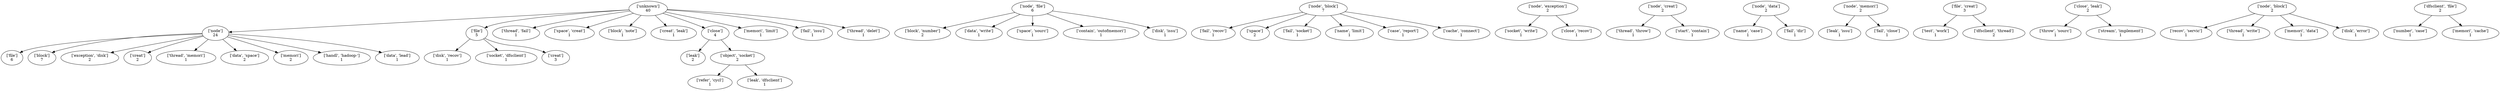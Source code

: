 strict digraph  {
	"['unknown']
40" -> "['node']
24";
	"['unknown']
40" -> "['file']
5";
	"['unknown']
40" -> "['thread', 'fail']
1";
	"['unknown']
40" -> "['space', 'creat']
1";
	"['unknown']
40" -> "['block', 'note']
1";
	"['unknown']
40" -> "['creat', 'leak']
1";
	"['unknown']
40" -> "['close']
4";
	"['unknown']
40" -> "['memori', 'limit']
1";
	"['unknown']
40" -> "['fail', 'issu']
1";
	"['unknown']
40" -> "['thread', 'delet']
1";
	"['node']
24" -> "['file']
6";
	"['node']
24" -> "['block']
7";
	"['node']
24" -> "['exception', 'disk']
2";
	"['node']
24" -> "['creat']
2";
	"['node']
24" -> "['thread', 'memori']
1";
	"['node']
24" -> "['data', 'space']
2";
	"['node']
24" -> "['memori']
2";
	"['node']
24" -> "['handl', 'hadoop-']
1";
	"['node']
24" -> "['data', 'lead']
1";
	"['file']
5" -> "['disk', 'recov']
1";
	"['file']
5" -> "['socket', 'dfsclient']
1";
	"['file']
5" -> "['creat']
3";
	"['close']
4" -> "['leak']
2";
	"['close']
4" -> "['object', 'socket']
2";
	"['object', 'socket']
2" -> "['refer', 'cycl']
1";
	"['object', 'socket']
2" -> "['leak', 'dfsclient']
1";
	"['node', 'file']
6" -> "['block', 'number']
2";
	"['node', 'file']
6" -> "['data', 'write']
1";
	"['node', 'file']
6" -> "['space', 'sourc']
1";
	"['node', 'file']
6" -> "['contain', 'outofmemori']
1";
	"['node', 'file']
6" -> "['disk', 'issu']
1";
	"['node', 'block']
7" -> "['fail', 'recov']
1";
	"['node', 'block']
7" -> "['space']
2";
	"['node', 'block']
7" -> "['fail', 'socket']
1";
	"['node', 'block']
7" -> "['name', 'limit']
1";
	"['node', 'block']
7" -> "['case', 'report']
1";
	"['node', 'block']
7" -> "['cache', 'connect']
1";
	"['node', 'exception']
2" -> "['socket', 'write']
1";
	"['node', 'exception']
2" -> "['close', 'recov']
1";
	"['node', 'creat']
2" -> "['thread', 'throw']
1";
	"['node', 'creat']
2" -> "['start', 'contain']
1";
	"['node', 'data']
2" -> "['name', 'case']
1";
	"['node', 'data']
2" -> "['fail', 'dir']
1";
	"['node', 'memori']
2" -> "['leak', 'issu']
1";
	"['node', 'memori']
2" -> "['fail', 'close']
1";
	"['file', 'creat']
3" -> "['test', 'work']
1";
	"['file', 'creat']
3" -> "['dfsclient', 'thread']
2";
	"['close', 'leak']
2" -> "['throw', 'sourc']
1";
	"['close', 'leak']
2" -> "['stream', 'implement']
1";
	"['node', 'block']
2" -> "['recov', 'servic']
1";
	"['node', 'block']
2" -> "['thread', 'write']
1";
	"['node', 'block']
2" -> "['memori', 'data']
1";
	"['node', 'block']
2" -> "['disk', 'error']
1";
	"['dfsclient', 'file']
2" -> "['number', 'case']
1";
	"['dfsclient', 'file']
2" -> "['memori', 'cache']
1";
}
